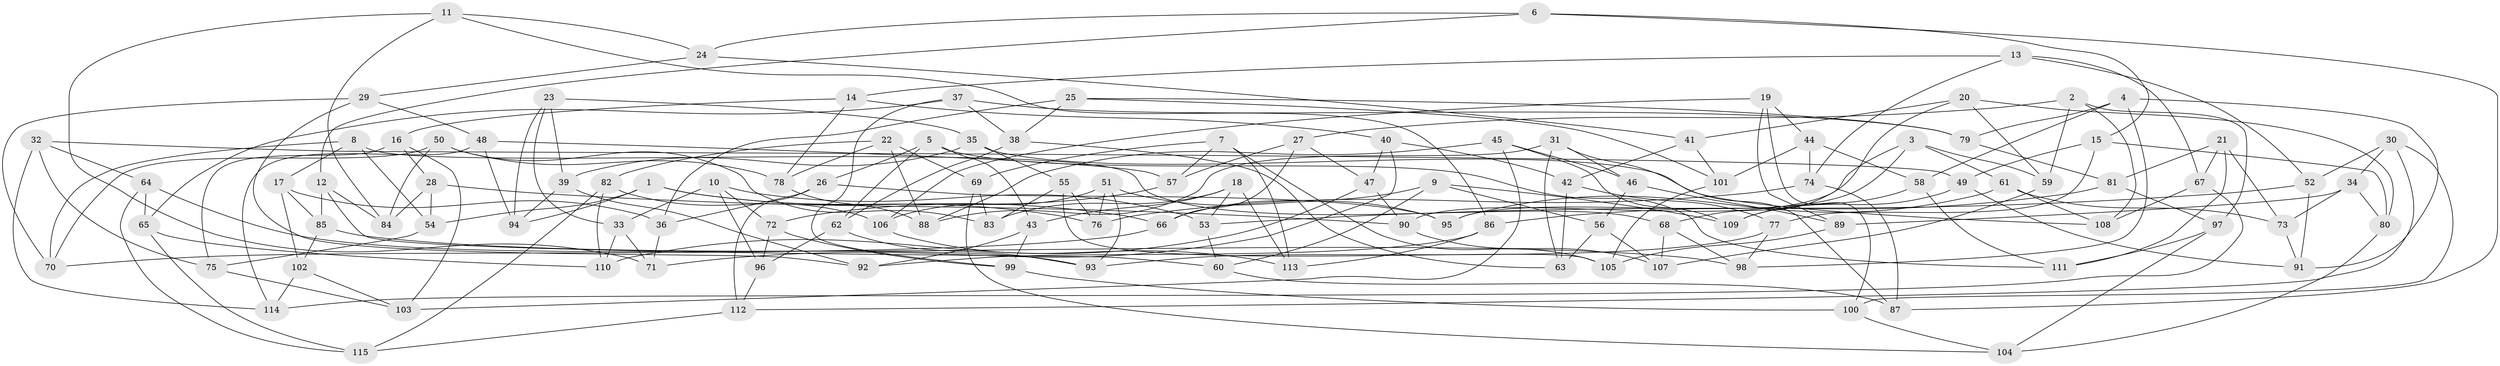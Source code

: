 // coarse degree distribution, {4: 0.6206896551724138, 9: 0.10344827586206896, 8: 0.05172413793103448, 10: 0.06896551724137931, 11: 0.034482758620689655, 6: 0.017241379310344827, 3: 0.10344827586206896}
// Generated by graph-tools (version 1.1) at 2025/53/03/04/25 22:53:45]
// undirected, 115 vertices, 230 edges
graph export_dot {
  node [color=gray90,style=filled];
  1;
  2;
  3;
  4;
  5;
  6;
  7;
  8;
  9;
  10;
  11;
  12;
  13;
  14;
  15;
  16;
  17;
  18;
  19;
  20;
  21;
  22;
  23;
  24;
  25;
  26;
  27;
  28;
  29;
  30;
  31;
  32;
  33;
  34;
  35;
  36;
  37;
  38;
  39;
  40;
  41;
  42;
  43;
  44;
  45;
  46;
  47;
  48;
  49;
  50;
  51;
  52;
  53;
  54;
  55;
  56;
  57;
  58;
  59;
  60;
  61;
  62;
  63;
  64;
  65;
  66;
  67;
  68;
  69;
  70;
  71;
  72;
  73;
  74;
  75;
  76;
  77;
  78;
  79;
  80;
  81;
  82;
  83;
  84;
  85;
  86;
  87;
  88;
  89;
  90;
  91;
  92;
  93;
  94;
  95;
  96;
  97;
  98;
  99;
  100;
  101;
  102;
  103;
  104;
  105;
  106;
  107;
  108;
  109;
  110;
  111;
  112;
  113;
  114;
  115;
  1 -- 94;
  1 -- 54;
  1 -- 66;
  1 -- 76;
  2 -- 27;
  2 -- 97;
  2 -- 108;
  2 -- 59;
  3 -- 90;
  3 -- 95;
  3 -- 61;
  3 -- 59;
  4 -- 91;
  4 -- 79;
  4 -- 58;
  4 -- 98;
  5 -- 62;
  5 -- 26;
  5 -- 43;
  5 -- 111;
  6 -- 15;
  6 -- 87;
  6 -- 12;
  6 -- 24;
  7 -- 57;
  7 -- 105;
  7 -- 113;
  7 -- 69;
  8 -- 68;
  8 -- 70;
  8 -- 17;
  8 -- 54;
  9 -- 60;
  9 -- 56;
  9 -- 66;
  9 -- 109;
  10 -- 72;
  10 -- 96;
  10 -- 53;
  10 -- 33;
  11 -- 86;
  11 -- 24;
  11 -- 84;
  11 -- 71;
  12 -- 84;
  12 -- 60;
  12 -- 85;
  13 -- 14;
  13 -- 52;
  13 -- 67;
  13 -- 74;
  14 -- 40;
  14 -- 16;
  14 -- 78;
  15 -- 80;
  15 -- 77;
  15 -- 49;
  16 -- 75;
  16 -- 103;
  16 -- 28;
  17 -- 102;
  17 -- 36;
  17 -- 85;
  18 -- 53;
  18 -- 113;
  18 -- 43;
  18 -- 83;
  19 -- 44;
  19 -- 100;
  19 -- 106;
  19 -- 89;
  20 -- 59;
  20 -- 68;
  20 -- 80;
  20 -- 41;
  21 -- 111;
  21 -- 67;
  21 -- 81;
  21 -- 73;
  22 -- 78;
  22 -- 82;
  22 -- 69;
  22 -- 88;
  23 -- 35;
  23 -- 33;
  23 -- 94;
  23 -- 39;
  24 -- 29;
  24 -- 41;
  25 -- 79;
  25 -- 38;
  25 -- 101;
  25 -- 36;
  26 -- 36;
  26 -- 95;
  26 -- 112;
  27 -- 57;
  27 -- 66;
  27 -- 47;
  28 -- 54;
  28 -- 84;
  28 -- 90;
  29 -- 70;
  29 -- 92;
  29 -- 48;
  30 -- 112;
  30 -- 100;
  30 -- 34;
  30 -- 52;
  31 -- 63;
  31 -- 46;
  31 -- 87;
  31 -- 88;
  32 -- 114;
  32 -- 64;
  32 -- 75;
  32 -- 49;
  33 -- 110;
  33 -- 71;
  34 -- 80;
  34 -- 89;
  34 -- 73;
  35 -- 39;
  35 -- 108;
  35 -- 55;
  36 -- 71;
  37 -- 38;
  37 -- 99;
  37 -- 79;
  37 -- 65;
  38 -- 62;
  38 -- 63;
  39 -- 92;
  39 -- 94;
  40 -- 42;
  40 -- 47;
  40 -- 71;
  41 -- 101;
  41 -- 42;
  42 -- 63;
  42 -- 77;
  43 -- 92;
  43 -- 99;
  44 -- 58;
  44 -- 101;
  44 -- 74;
  45 -- 103;
  45 -- 88;
  45 -- 109;
  45 -- 46;
  46 -- 89;
  46 -- 56;
  47 -- 110;
  47 -- 90;
  48 -- 114;
  48 -- 57;
  48 -- 94;
  49 -- 109;
  49 -- 91;
  50 -- 84;
  50 -- 78;
  50 -- 83;
  50 -- 70;
  51 -- 106;
  51 -- 76;
  51 -- 95;
  51 -- 93;
  52 -- 53;
  52 -- 91;
  53 -- 60;
  54 -- 75;
  55 -- 83;
  55 -- 76;
  55 -- 105;
  56 -- 63;
  56 -- 107;
  57 -- 72;
  58 -- 111;
  58 -- 109;
  59 -- 107;
  60 -- 87;
  61 -- 108;
  61 -- 95;
  61 -- 73;
  62 -- 96;
  62 -- 93;
  64 -- 115;
  64 -- 65;
  64 -- 93;
  65 -- 115;
  65 -- 110;
  66 -- 70;
  67 -- 108;
  67 -- 114;
  68 -- 98;
  68 -- 107;
  69 -- 104;
  69 -- 83;
  72 -- 96;
  72 -- 99;
  73 -- 91;
  74 -- 87;
  74 -- 76;
  75 -- 103;
  77 -- 93;
  77 -- 98;
  78 -- 88;
  79 -- 81;
  80 -- 104;
  81 -- 86;
  81 -- 97;
  82 -- 115;
  82 -- 110;
  82 -- 106;
  85 -- 102;
  85 -- 98;
  86 -- 92;
  86 -- 113;
  89 -- 105;
  90 -- 107;
  96 -- 112;
  97 -- 111;
  97 -- 104;
  99 -- 100;
  100 -- 104;
  101 -- 105;
  102 -- 114;
  102 -- 103;
  106 -- 113;
  112 -- 115;
}

